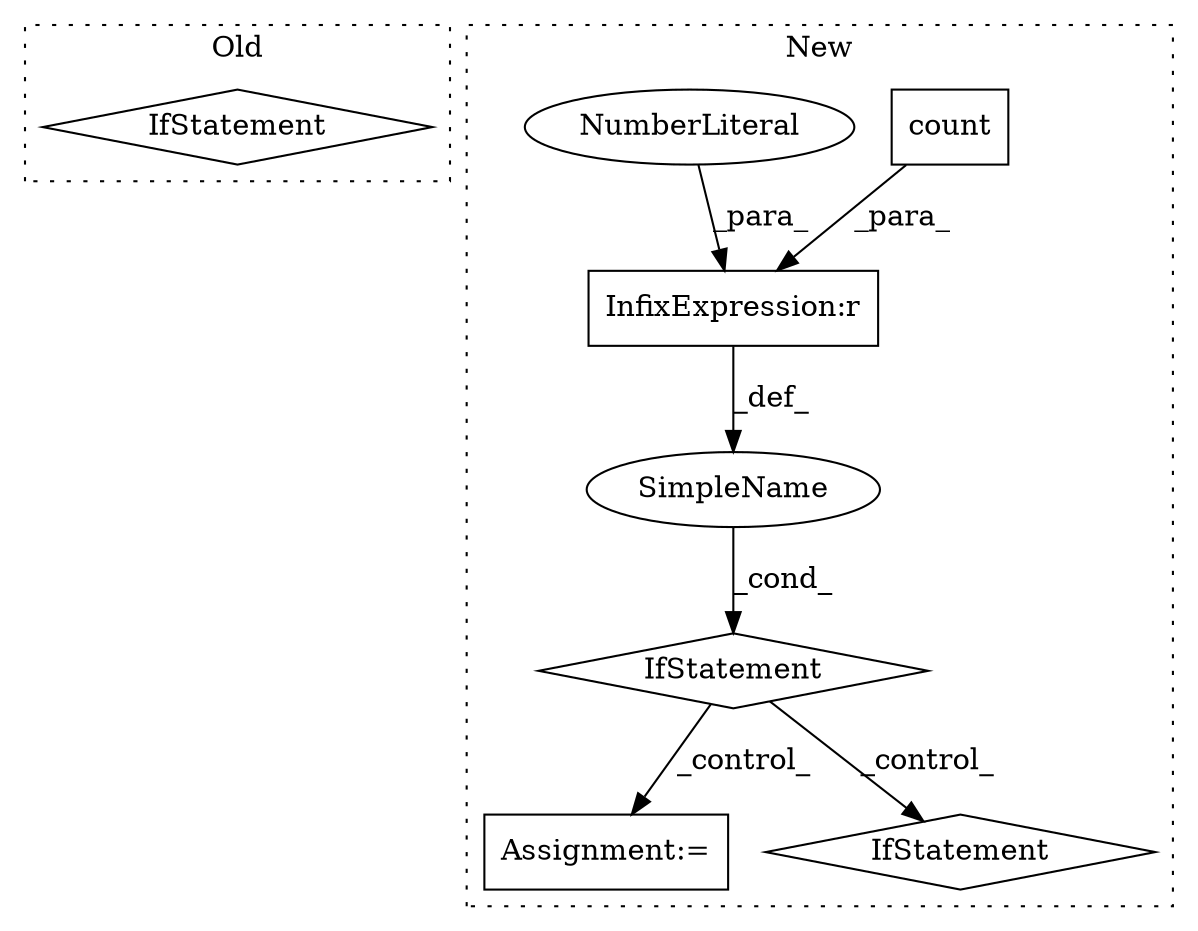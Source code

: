 digraph G {
subgraph cluster0 {
1 [label="IfStatement" a="25" s="3840,3858" l="4,2" shape="diamond"];
label = "Old";
style="dotted";
}
subgraph cluster1 {
2 [label="count" a="32" s="4670,4680" l="6,1" shape="box"];
3 [label="InfixExpression:r" a="27" s="4681" l="3" shape="box"];
4 [label="NumberLiteral" a="34" s="4684" l="1" shape="ellipse"];
5 [label="IfStatement" a="25" s="4651,4685" l="4,2" shape="diamond"];
6 [label="Assignment:=" a="7" s="5056" l="1" shape="box"];
7 [label="SimpleName" a="42" s="" l="" shape="ellipse"];
8 [label="IfStatement" a="25" s="5092" l="3" shape="diamond"];
label = "New";
style="dotted";
}
2 -> 3 [label="_para_"];
3 -> 7 [label="_def_"];
4 -> 3 [label="_para_"];
5 -> 6 [label="_control_"];
5 -> 8 [label="_control_"];
7 -> 5 [label="_cond_"];
}